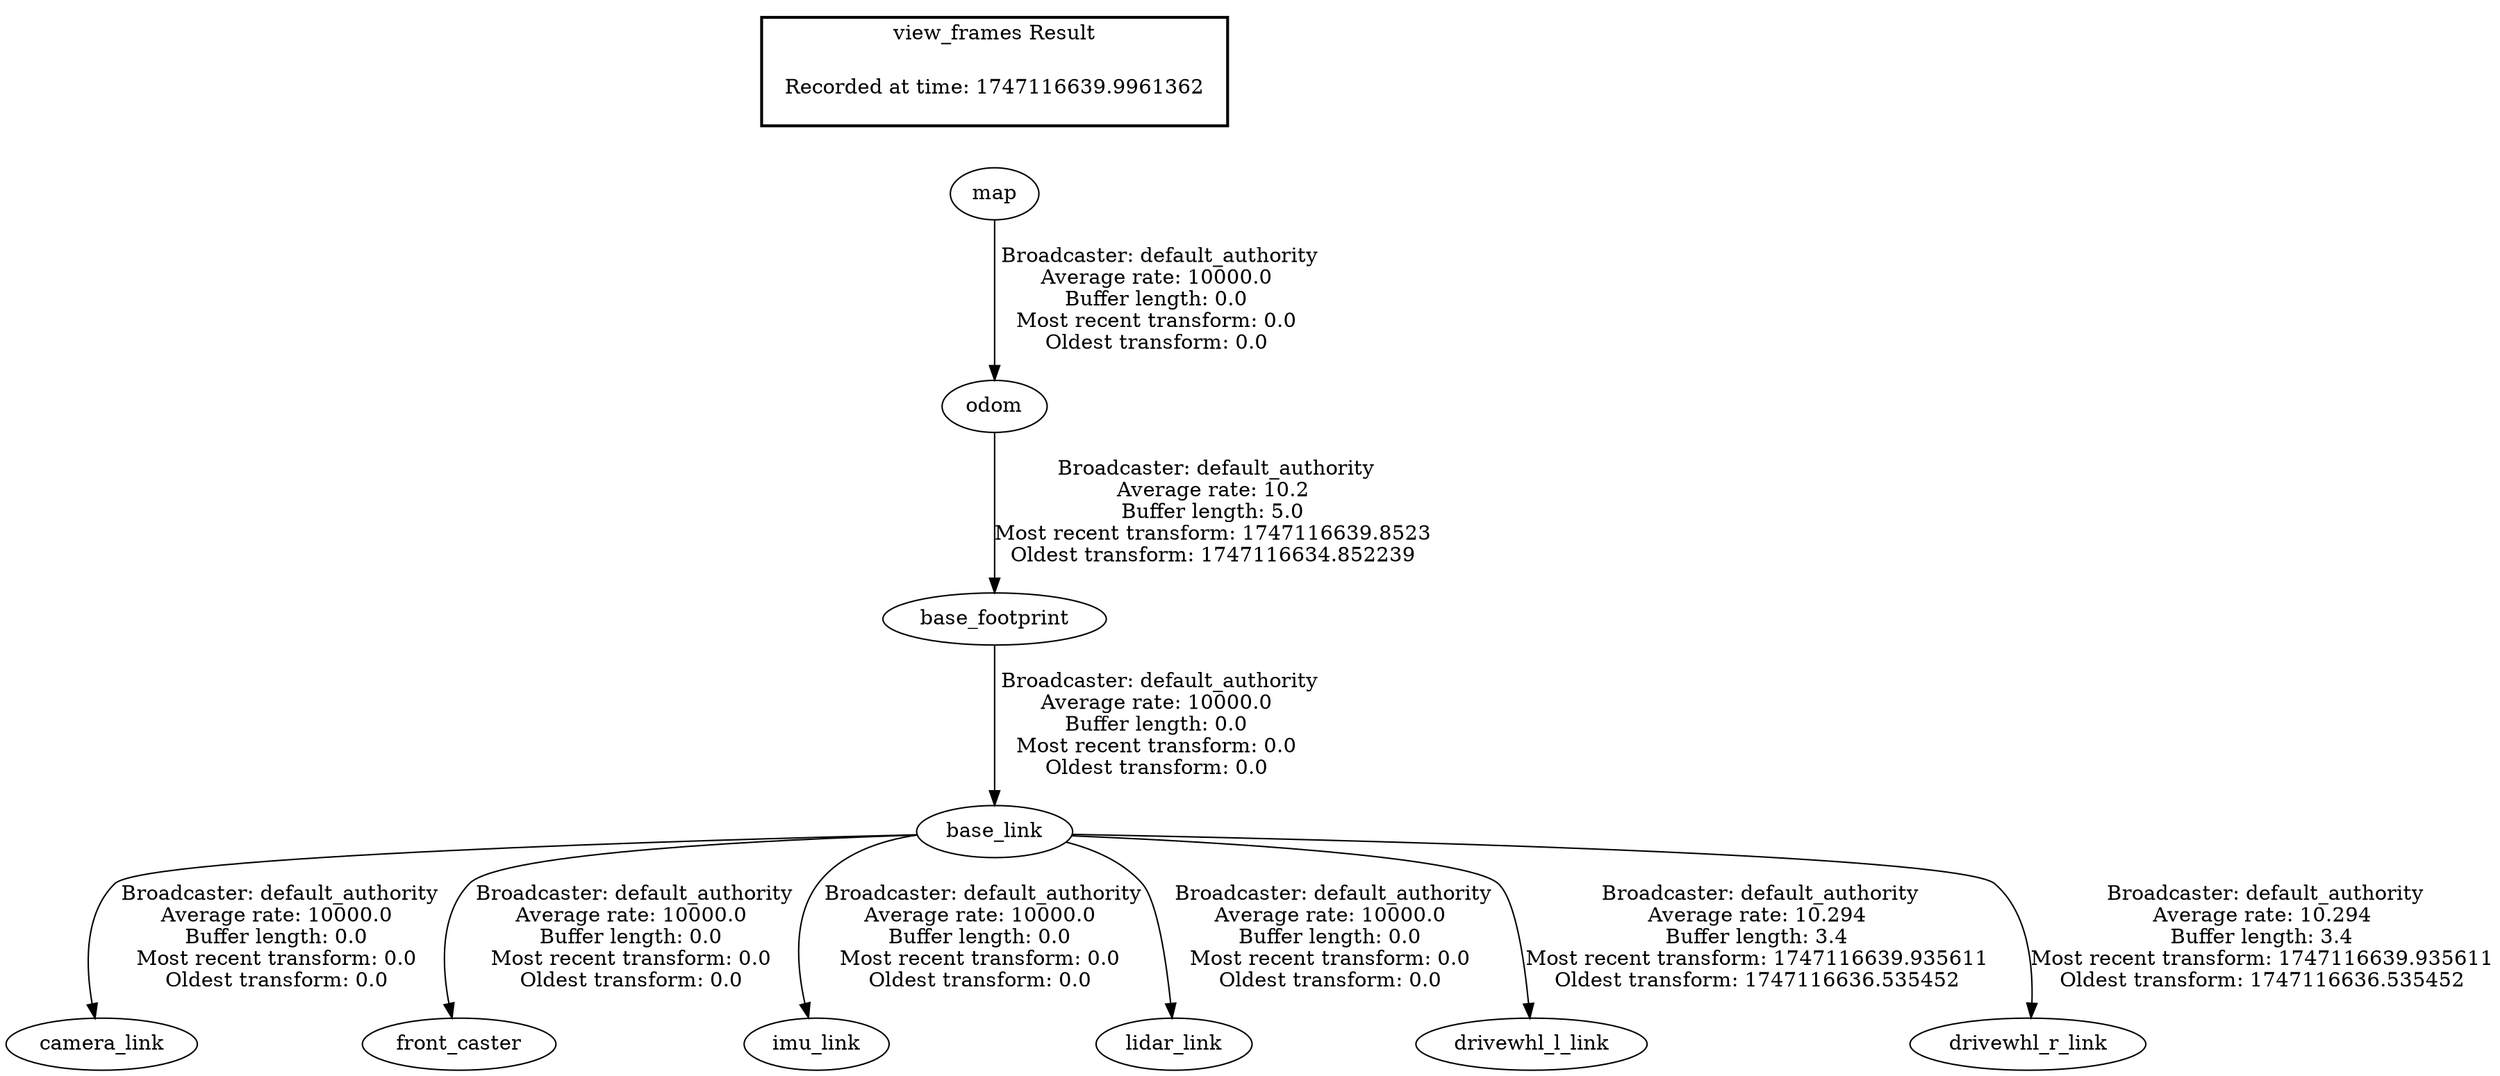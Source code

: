 digraph G {
"odom" -> "base_footprint"[label=" Broadcaster: default_authority\nAverage rate: 10.2\nBuffer length: 5.0\nMost recent transform: 1747116639.8523\nOldest transform: 1747116634.852239\n"];
"map" -> "odom"[label=" Broadcaster: default_authority\nAverage rate: 10000.0\nBuffer length: 0.0\nMost recent transform: 0.0\nOldest transform: 0.0\n"];
"base_footprint" -> "base_link"[label=" Broadcaster: default_authority\nAverage rate: 10000.0\nBuffer length: 0.0\nMost recent transform: 0.0\nOldest transform: 0.0\n"];
"base_link" -> "camera_link"[label=" Broadcaster: default_authority\nAverage rate: 10000.0\nBuffer length: 0.0\nMost recent transform: 0.0\nOldest transform: 0.0\n"];
"base_link" -> "front_caster"[label=" Broadcaster: default_authority\nAverage rate: 10000.0\nBuffer length: 0.0\nMost recent transform: 0.0\nOldest transform: 0.0\n"];
"base_link" -> "imu_link"[label=" Broadcaster: default_authority\nAverage rate: 10000.0\nBuffer length: 0.0\nMost recent transform: 0.0\nOldest transform: 0.0\n"];
"base_link" -> "lidar_link"[label=" Broadcaster: default_authority\nAverage rate: 10000.0\nBuffer length: 0.0\nMost recent transform: 0.0\nOldest transform: 0.0\n"];
"base_link" -> "drivewhl_l_link"[label=" Broadcaster: default_authority\nAverage rate: 10.294\nBuffer length: 3.4\nMost recent transform: 1747116639.935611\nOldest transform: 1747116636.535452\n"];
"base_link" -> "drivewhl_r_link"[label=" Broadcaster: default_authority\nAverage rate: 10.294\nBuffer length: 3.4\nMost recent transform: 1747116639.935611\nOldest transform: 1747116636.535452\n"];
edge [style=invis];
 subgraph cluster_legend { style=bold; color=black; label ="view_frames Result";
"Recorded at time: 1747116639.9961362"[ shape=plaintext ] ;
}->"map";
}